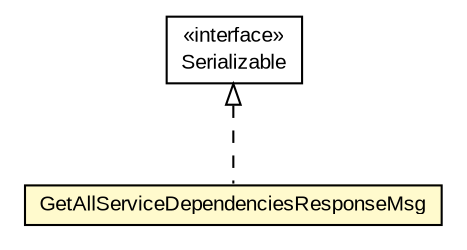 #!/usr/local/bin/dot
#
# Class diagram 
# Generated by UMLGraph version R5_6-24-gf6e263 (http://www.umlgraph.org/)
#

digraph G {
	edge [fontname="arial",fontsize=10,labelfontname="arial",labelfontsize=10];
	node [fontname="arial",fontsize=10,shape=plaintext];
	nodesep=0.25;
	ranksep=0.5;
	// org.miloss.fgsms.services.interfaces.dataaccessservice.GetAllServiceDependenciesResponseMsg
	c129222 [label=<<table title="org.miloss.fgsms.services.interfaces.dataaccessservice.GetAllServiceDependenciesResponseMsg" border="0" cellborder="1" cellspacing="0" cellpadding="2" port="p" bgcolor="lemonChiffon" href="./GetAllServiceDependenciesResponseMsg.html">
		<tr><td><table border="0" cellspacing="0" cellpadding="1">
<tr><td align="center" balign="center"> GetAllServiceDependenciesResponseMsg </td></tr>
		</table></td></tr>
		</table>>, URL="./GetAllServiceDependenciesResponseMsg.html", fontname="arial", fontcolor="black", fontsize=10.0];
	//org.miloss.fgsms.services.interfaces.dataaccessservice.GetAllServiceDependenciesResponseMsg implements java.io.Serializable
	c129673:p -> c129222:p [dir=back,arrowtail=empty,style=dashed];
	// java.io.Serializable
	c129673 [label=<<table title="java.io.Serializable" border="0" cellborder="1" cellspacing="0" cellpadding="2" port="p" href="http://java.sun.com/j2se/1.4.2/docs/api/java/io/Serializable.html">
		<tr><td><table border="0" cellspacing="0" cellpadding="1">
<tr><td align="center" balign="center"> &#171;interface&#187; </td></tr>
<tr><td align="center" balign="center"> Serializable </td></tr>
		</table></td></tr>
		</table>>, URL="http://java.sun.com/j2se/1.4.2/docs/api/java/io/Serializable.html", fontname="arial", fontcolor="black", fontsize=10.0];
}

